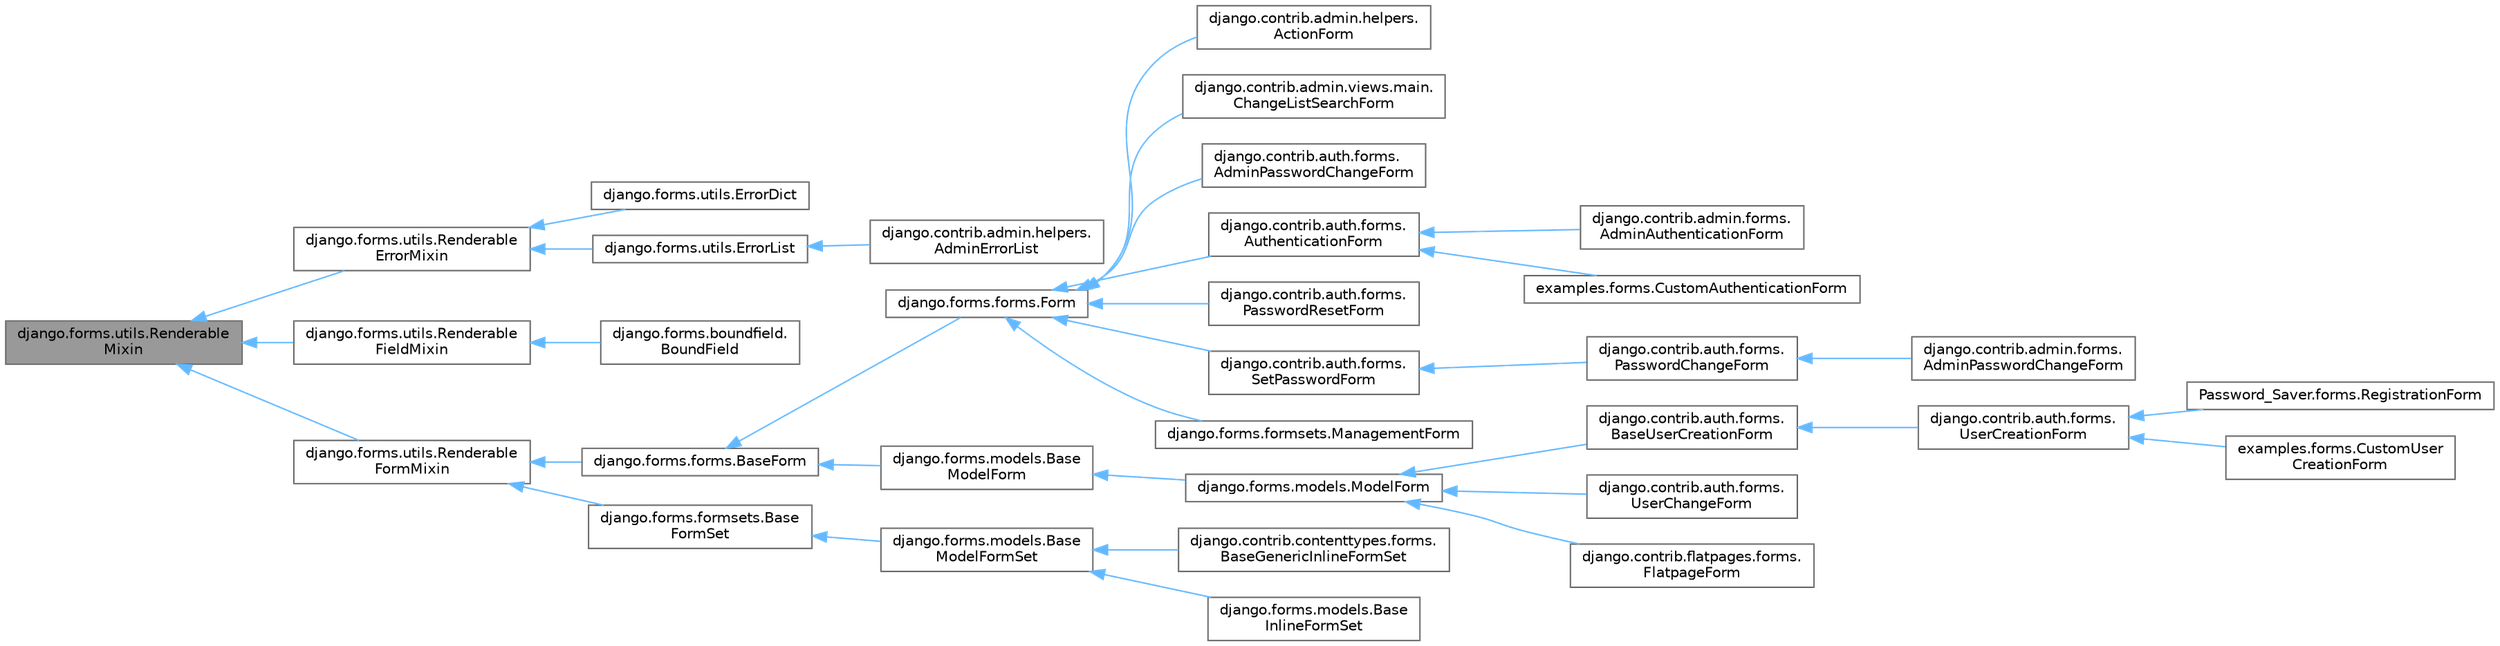 digraph "django.forms.utils.RenderableMixin"
{
 // LATEX_PDF_SIZE
  bgcolor="transparent";
  edge [fontname=Helvetica,fontsize=10,labelfontname=Helvetica,labelfontsize=10];
  node [fontname=Helvetica,fontsize=10,shape=box,height=0.2,width=0.4];
  rankdir="LR";
  Node1 [id="Node000001",label="django.forms.utils.Renderable\lMixin",height=0.2,width=0.4,color="gray40", fillcolor="grey60", style="filled", fontcolor="black",tooltip=" "];
  Node1 -> Node2 [id="edge1_Node000001_Node000002",dir="back",color="steelblue1",style="solid",tooltip=" "];
  Node2 [id="Node000002",label="django.forms.utils.Renderable\lErrorMixin",height=0.2,width=0.4,color="gray40", fillcolor="white", style="filled",URL="$classdjango_1_1forms_1_1utils_1_1_renderable_error_mixin.html",tooltip=" "];
  Node2 -> Node3 [id="edge2_Node000002_Node000003",dir="back",color="steelblue1",style="solid",tooltip=" "];
  Node3 [id="Node000003",label="django.forms.utils.ErrorDict",height=0.2,width=0.4,color="gray40", fillcolor="white", style="filled",URL="$classdjango_1_1forms_1_1utils_1_1_error_dict.html",tooltip=" "];
  Node2 -> Node4 [id="edge3_Node000002_Node000004",dir="back",color="steelblue1",style="solid",tooltip=" "];
  Node4 [id="Node000004",label="django.forms.utils.ErrorList",height=0.2,width=0.4,color="gray40", fillcolor="white", style="filled",URL="$classdjango_1_1forms_1_1utils_1_1_error_list.html",tooltip=" "];
  Node4 -> Node5 [id="edge4_Node000004_Node000005",dir="back",color="steelblue1",style="solid",tooltip=" "];
  Node5 [id="Node000005",label="django.contrib.admin.helpers.\lAdminErrorList",height=0.2,width=0.4,color="gray40", fillcolor="white", style="filled",URL="$classdjango_1_1contrib_1_1admin_1_1helpers_1_1_admin_error_list.html",tooltip=" "];
  Node1 -> Node6 [id="edge5_Node000001_Node000006",dir="back",color="steelblue1",style="solid",tooltip=" "];
  Node6 [id="Node000006",label="django.forms.utils.Renderable\lFieldMixin",height=0.2,width=0.4,color="gray40", fillcolor="white", style="filled",URL="$classdjango_1_1forms_1_1utils_1_1_renderable_field_mixin.html",tooltip=" "];
  Node6 -> Node7 [id="edge6_Node000006_Node000007",dir="back",color="steelblue1",style="solid",tooltip=" "];
  Node7 [id="Node000007",label="django.forms.boundfield.\lBoundField",height=0.2,width=0.4,color="gray40", fillcolor="white", style="filled",URL="$classdjango_1_1forms_1_1boundfield_1_1_bound_field.html",tooltip=" "];
  Node1 -> Node8 [id="edge7_Node000001_Node000008",dir="back",color="steelblue1",style="solid",tooltip=" "];
  Node8 [id="Node000008",label="django.forms.utils.Renderable\lFormMixin",height=0.2,width=0.4,color="gray40", fillcolor="white", style="filled",URL="$classdjango_1_1forms_1_1utils_1_1_renderable_form_mixin.html",tooltip=" "];
  Node8 -> Node9 [id="edge8_Node000008_Node000009",dir="back",color="steelblue1",style="solid",tooltip=" "];
  Node9 [id="Node000009",label="django.forms.forms.BaseForm",height=0.2,width=0.4,color="gray40", fillcolor="white", style="filled",URL="$classdjango_1_1forms_1_1forms_1_1_base_form.html",tooltip=" "];
  Node9 -> Node10 [id="edge9_Node000009_Node000010",dir="back",color="steelblue1",style="solid",tooltip=" "];
  Node10 [id="Node000010",label="django.forms.forms.Form",height=0.2,width=0.4,color="gray40", fillcolor="white", style="filled",URL="$classdjango_1_1forms_1_1forms_1_1_form.html",tooltip=" "];
  Node10 -> Node11 [id="edge10_Node000010_Node000011",dir="back",color="steelblue1",style="solid",tooltip=" "];
  Node11 [id="Node000011",label="django.contrib.admin.helpers.\lActionForm",height=0.2,width=0.4,color="gray40", fillcolor="white", style="filled",URL="$classdjango_1_1contrib_1_1admin_1_1helpers_1_1_action_form.html",tooltip=" "];
  Node10 -> Node12 [id="edge11_Node000010_Node000012",dir="back",color="steelblue1",style="solid",tooltip=" "];
  Node12 [id="Node000012",label="django.contrib.admin.views.main.\lChangeListSearchForm",height=0.2,width=0.4,color="gray40", fillcolor="white", style="filled",URL="$classdjango_1_1contrib_1_1admin_1_1views_1_1main_1_1_change_list_search_form.html",tooltip=" "];
  Node10 -> Node13 [id="edge12_Node000010_Node000013",dir="back",color="steelblue1",style="solid",tooltip=" "];
  Node13 [id="Node000013",label="django.contrib.auth.forms.\lAdminPasswordChangeForm",height=0.2,width=0.4,color="gray40", fillcolor="white", style="filled",URL="$classdjango_1_1contrib_1_1auth_1_1forms_1_1_admin_password_change_form.html",tooltip=" "];
  Node10 -> Node14 [id="edge13_Node000010_Node000014",dir="back",color="steelblue1",style="solid",tooltip=" "];
  Node14 [id="Node000014",label="django.contrib.auth.forms.\lAuthenticationForm",height=0.2,width=0.4,color="gray40", fillcolor="white", style="filled",URL="$classdjango_1_1contrib_1_1auth_1_1forms_1_1_authentication_form.html",tooltip=" "];
  Node14 -> Node15 [id="edge14_Node000014_Node000015",dir="back",color="steelblue1",style="solid",tooltip=" "];
  Node15 [id="Node000015",label="django.contrib.admin.forms.\lAdminAuthenticationForm",height=0.2,width=0.4,color="gray40", fillcolor="white", style="filled",URL="$classdjango_1_1contrib_1_1admin_1_1forms_1_1_admin_authentication_form.html",tooltip=" "];
  Node14 -> Node16 [id="edge15_Node000014_Node000016",dir="back",color="steelblue1",style="solid",tooltip=" "];
  Node16 [id="Node000016",label="examples.forms.CustomAuthenticationForm",height=0.2,width=0.4,color="gray40", fillcolor="white", style="filled",URL="$classexamples_1_1forms_1_1_custom_authentication_form.html",tooltip=" "];
  Node10 -> Node17 [id="edge16_Node000010_Node000017",dir="back",color="steelblue1",style="solid",tooltip=" "];
  Node17 [id="Node000017",label="django.contrib.auth.forms.\lPasswordResetForm",height=0.2,width=0.4,color="gray40", fillcolor="white", style="filled",URL="$classdjango_1_1contrib_1_1auth_1_1forms_1_1_password_reset_form.html",tooltip=" "];
  Node10 -> Node18 [id="edge17_Node000010_Node000018",dir="back",color="steelblue1",style="solid",tooltip=" "];
  Node18 [id="Node000018",label="django.contrib.auth.forms.\lSetPasswordForm",height=0.2,width=0.4,color="gray40", fillcolor="white", style="filled",URL="$classdjango_1_1contrib_1_1auth_1_1forms_1_1_set_password_form.html",tooltip=" "];
  Node18 -> Node19 [id="edge18_Node000018_Node000019",dir="back",color="steelblue1",style="solid",tooltip=" "];
  Node19 [id="Node000019",label="django.contrib.auth.forms.\lPasswordChangeForm",height=0.2,width=0.4,color="gray40", fillcolor="white", style="filled",URL="$classdjango_1_1contrib_1_1auth_1_1forms_1_1_password_change_form.html",tooltip=" "];
  Node19 -> Node20 [id="edge19_Node000019_Node000020",dir="back",color="steelblue1",style="solid",tooltip=" "];
  Node20 [id="Node000020",label="django.contrib.admin.forms.\lAdminPasswordChangeForm",height=0.2,width=0.4,color="gray40", fillcolor="white", style="filled",URL="$classdjango_1_1contrib_1_1admin_1_1forms_1_1_admin_password_change_form.html",tooltip=" "];
  Node10 -> Node21 [id="edge20_Node000010_Node000021",dir="back",color="steelblue1",style="solid",tooltip=" "];
  Node21 [id="Node000021",label="django.forms.formsets.ManagementForm",height=0.2,width=0.4,color="gray40", fillcolor="white", style="filled",URL="$classdjango_1_1forms_1_1formsets_1_1_management_form.html",tooltip=" "];
  Node9 -> Node22 [id="edge21_Node000009_Node000022",dir="back",color="steelblue1",style="solid",tooltip=" "];
  Node22 [id="Node000022",label="django.forms.models.Base\lModelForm",height=0.2,width=0.4,color="gray40", fillcolor="white", style="filled",URL="$classdjango_1_1forms_1_1models_1_1_base_model_form.html",tooltip=" "];
  Node22 -> Node23 [id="edge22_Node000022_Node000023",dir="back",color="steelblue1",style="solid",tooltip=" "];
  Node23 [id="Node000023",label="django.forms.models.ModelForm",height=0.2,width=0.4,color="gray40", fillcolor="white", style="filled",URL="$classdjango_1_1forms_1_1models_1_1_model_form.html",tooltip=" "];
  Node23 -> Node24 [id="edge23_Node000023_Node000024",dir="back",color="steelblue1",style="solid",tooltip=" "];
  Node24 [id="Node000024",label="django.contrib.auth.forms.\lBaseUserCreationForm",height=0.2,width=0.4,color="gray40", fillcolor="white", style="filled",URL="$classdjango_1_1contrib_1_1auth_1_1forms_1_1_base_user_creation_form.html",tooltip=" "];
  Node24 -> Node25 [id="edge24_Node000024_Node000025",dir="back",color="steelblue1",style="solid",tooltip=" "];
  Node25 [id="Node000025",label="django.contrib.auth.forms.\lUserCreationForm",height=0.2,width=0.4,color="gray40", fillcolor="white", style="filled",URL="$classdjango_1_1contrib_1_1auth_1_1forms_1_1_user_creation_form.html",tooltip=" "];
  Node25 -> Node26 [id="edge25_Node000025_Node000026",dir="back",color="steelblue1",style="solid",tooltip=" "];
  Node26 [id="Node000026",label="Password_Saver.forms.RegistrationForm",height=0.2,width=0.4,color="gray40", fillcolor="white", style="filled",URL="$class_password___saver_1_1forms_1_1_registration_form.html",tooltip=" "];
  Node25 -> Node27 [id="edge26_Node000025_Node000027",dir="back",color="steelblue1",style="solid",tooltip=" "];
  Node27 [id="Node000027",label="examples.forms.CustomUser\lCreationForm",height=0.2,width=0.4,color="gray40", fillcolor="white", style="filled",URL="$classexamples_1_1forms_1_1_custom_user_creation_form.html",tooltip=" "];
  Node23 -> Node28 [id="edge27_Node000023_Node000028",dir="back",color="steelblue1",style="solid",tooltip=" "];
  Node28 [id="Node000028",label="django.contrib.auth.forms.\lUserChangeForm",height=0.2,width=0.4,color="gray40", fillcolor="white", style="filled",URL="$classdjango_1_1contrib_1_1auth_1_1forms_1_1_user_change_form.html",tooltip=" "];
  Node23 -> Node29 [id="edge28_Node000023_Node000029",dir="back",color="steelblue1",style="solid",tooltip=" "];
  Node29 [id="Node000029",label="django.contrib.flatpages.forms.\lFlatpageForm",height=0.2,width=0.4,color="gray40", fillcolor="white", style="filled",URL="$classdjango_1_1contrib_1_1flatpages_1_1forms_1_1_flatpage_form.html",tooltip=" "];
  Node8 -> Node30 [id="edge29_Node000008_Node000030",dir="back",color="steelblue1",style="solid",tooltip=" "];
  Node30 [id="Node000030",label="django.forms.formsets.Base\lFormSet",height=0.2,width=0.4,color="gray40", fillcolor="white", style="filled",URL="$classdjango_1_1forms_1_1formsets_1_1_base_form_set.html",tooltip=" "];
  Node30 -> Node31 [id="edge30_Node000030_Node000031",dir="back",color="steelblue1",style="solid",tooltip=" "];
  Node31 [id="Node000031",label="django.forms.models.Base\lModelFormSet",height=0.2,width=0.4,color="gray40", fillcolor="white", style="filled",URL="$classdjango_1_1forms_1_1models_1_1_base_model_form_set.html",tooltip=" "];
  Node31 -> Node32 [id="edge31_Node000031_Node000032",dir="back",color="steelblue1",style="solid",tooltip=" "];
  Node32 [id="Node000032",label="django.contrib.contenttypes.forms.\lBaseGenericInlineFormSet",height=0.2,width=0.4,color="gray40", fillcolor="white", style="filled",URL="$classdjango_1_1contrib_1_1contenttypes_1_1forms_1_1_base_generic_inline_form_set.html",tooltip=" "];
  Node31 -> Node33 [id="edge32_Node000031_Node000033",dir="back",color="steelblue1",style="solid",tooltip=" "];
  Node33 [id="Node000033",label="django.forms.models.Base\lInlineFormSet",height=0.2,width=0.4,color="gray40", fillcolor="white", style="filled",URL="$classdjango_1_1forms_1_1models_1_1_base_inline_form_set.html",tooltip=" "];
}
